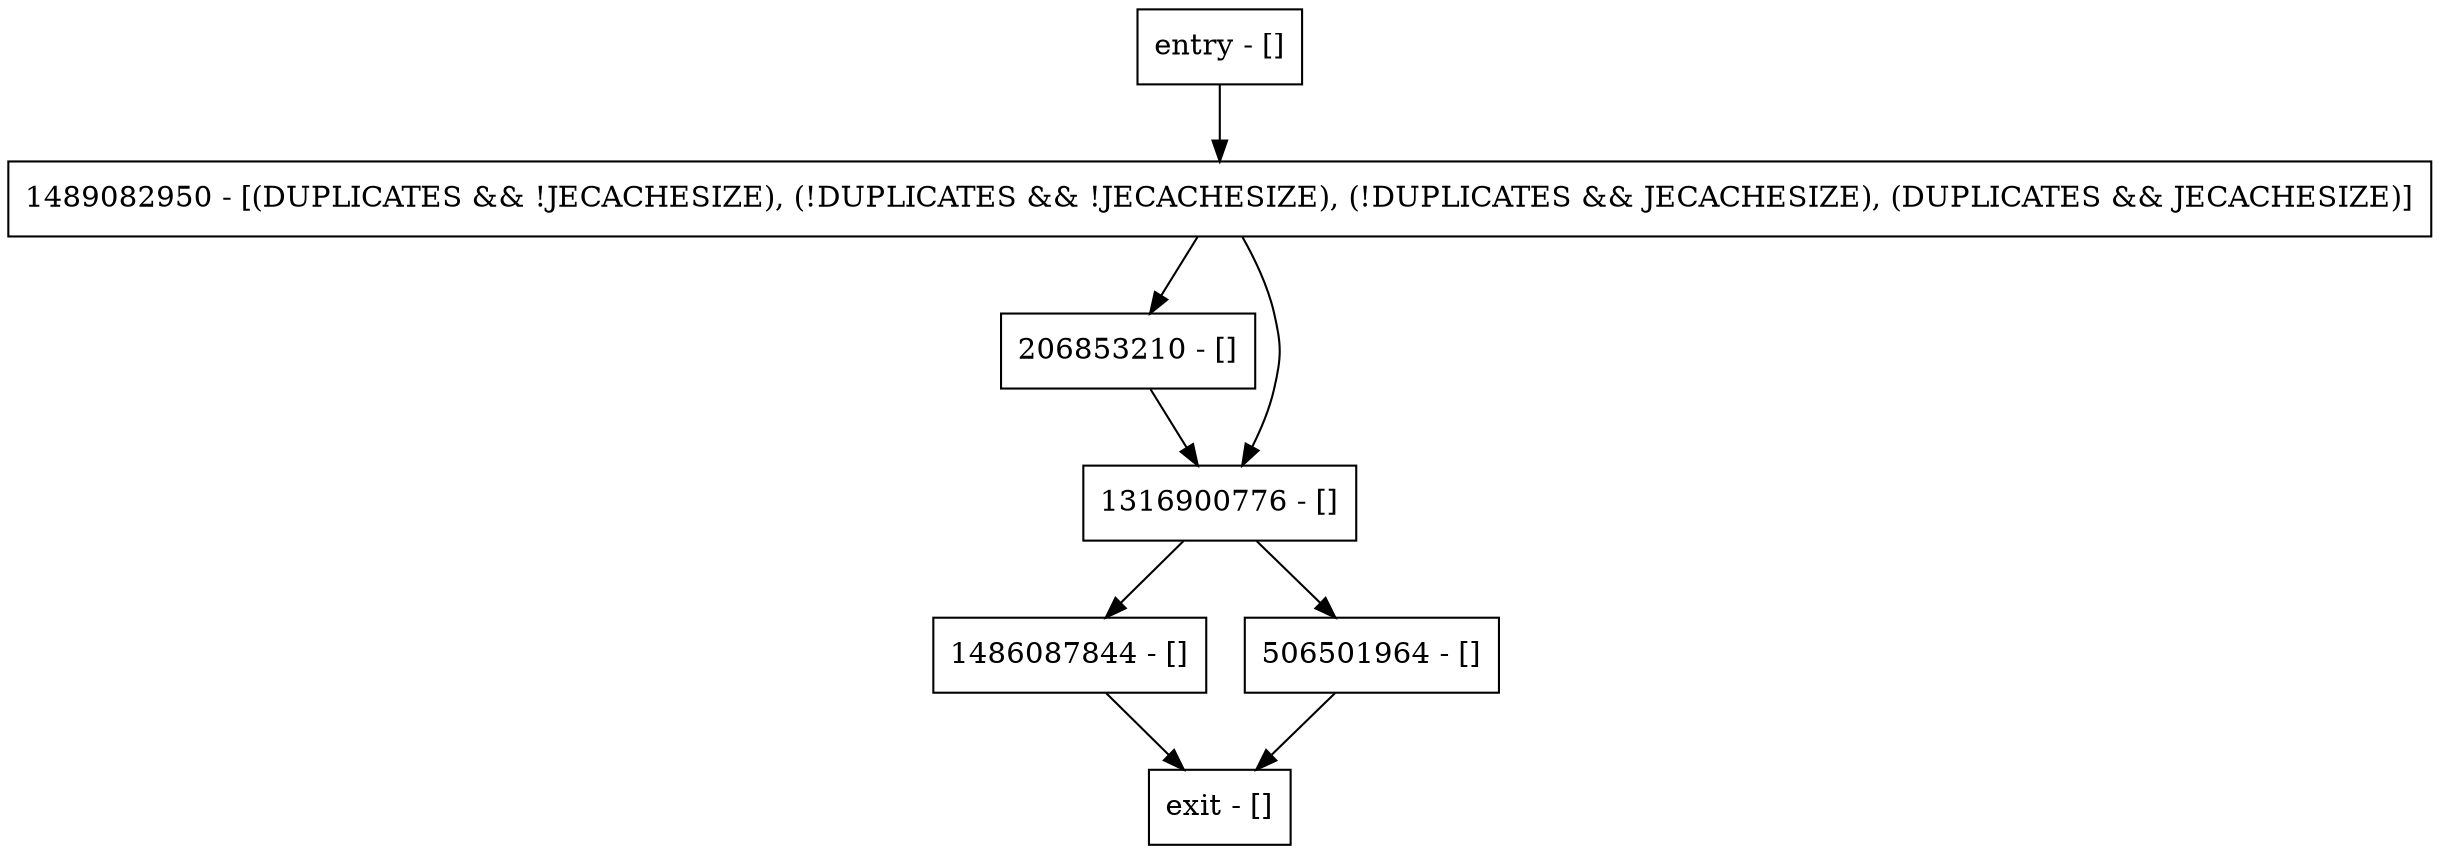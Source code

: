 digraph openDatabase {
node [shape=record];
entry [label="entry - []"];
exit [label="exit - []"];
1489082950 [label="1489082950 - [(DUPLICATES && !JECACHESIZE), (!DUPLICATES && !JECACHESIZE), (!DUPLICATES && JECACHESIZE), (DUPLICATES && JECACHESIZE)]"];
1486087844 [label="1486087844 - []"];
206853210 [label="206853210 - []"];
506501964 [label="506501964 - []"];
1316900776 [label="1316900776 - []"];
entry;
exit;
entry -> 1489082950;
1489082950 -> 206853210;
1489082950 -> 1316900776;
1486087844 -> exit;
206853210 -> 1316900776;
506501964 -> exit;
1316900776 -> 1486087844;
1316900776 -> 506501964;
}
